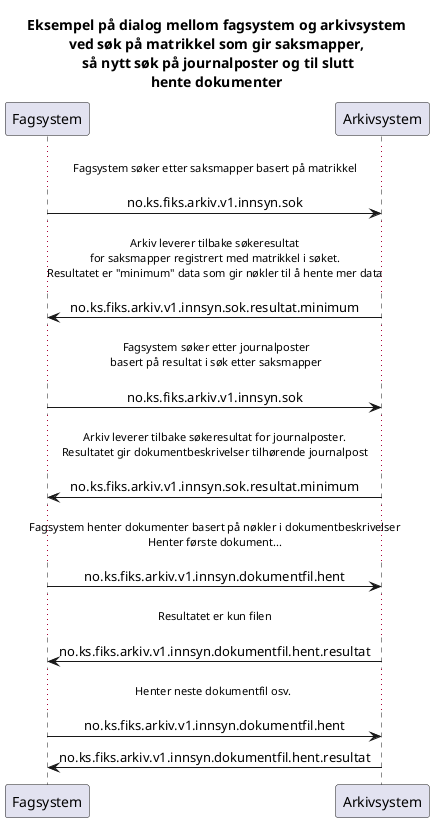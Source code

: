 @startuml
skinparam sequenceMessageAlign center 

title "Eksempel på dialog mellom fagsystem og arkivsystem\nved søk på matrikkel som gir saksmapper,\n så nytt søk på journalposter og til slutt\nhente dokumenter"


participant Fagsystem as "Fagsystem"
participant Arkivsystem as "Arkivsystem"

...Fagsystem søker etter saksmapper basert på matrikkel...
Fagsystem -> Arkivsystem : no.ks.fiks.arkiv.v1.innsyn.sok


...Arkiv leverer tilbake søkeresultat\nfor saksmapper registrert med matrikkel i søket.\nResultatet er "minimum" data som gir nøkler til å hente mer data...
Fagsystem <- Arkivsystem : no.ks.fiks.arkiv.v1.innsyn.sok.resultat.minimum

... Fagsystem søker etter journalposter\n basert på resultat i søk etter saksmapper...
Fagsystem -> Arkivsystem : no.ks.fiks.arkiv.v1.innsyn.sok


...Arkiv leverer tilbake søkeresultat for journalposter.\nResultatet gir dokumentbeskrivelser tilhørende journalpost...
Fagsystem <- Arkivsystem : no.ks.fiks.arkiv.v1.innsyn.sok.resultat.minimum


...Fagsystem henter dokumenter basert på nøkler i dokumentbeskrivelser\nHenter første dokument......
Fagsystem -> Arkivsystem : no.ks.fiks.arkiv.v1.innsyn.dokumentfil.hent

...Resultatet er kun filen...
Fagsystem <- Arkivsystem : no.ks.fiks.arkiv.v1.innsyn.dokumentfil.hent.resultat

...Henter neste dokumentfil osv. ...
Fagsystem -> Arkivsystem : no.ks.fiks.arkiv.v1.innsyn.dokumentfil.hent
Fagsystem <- Arkivsystem : no.ks.fiks.arkiv.v1.innsyn.dokumentfil.hent.resultat
@enduml